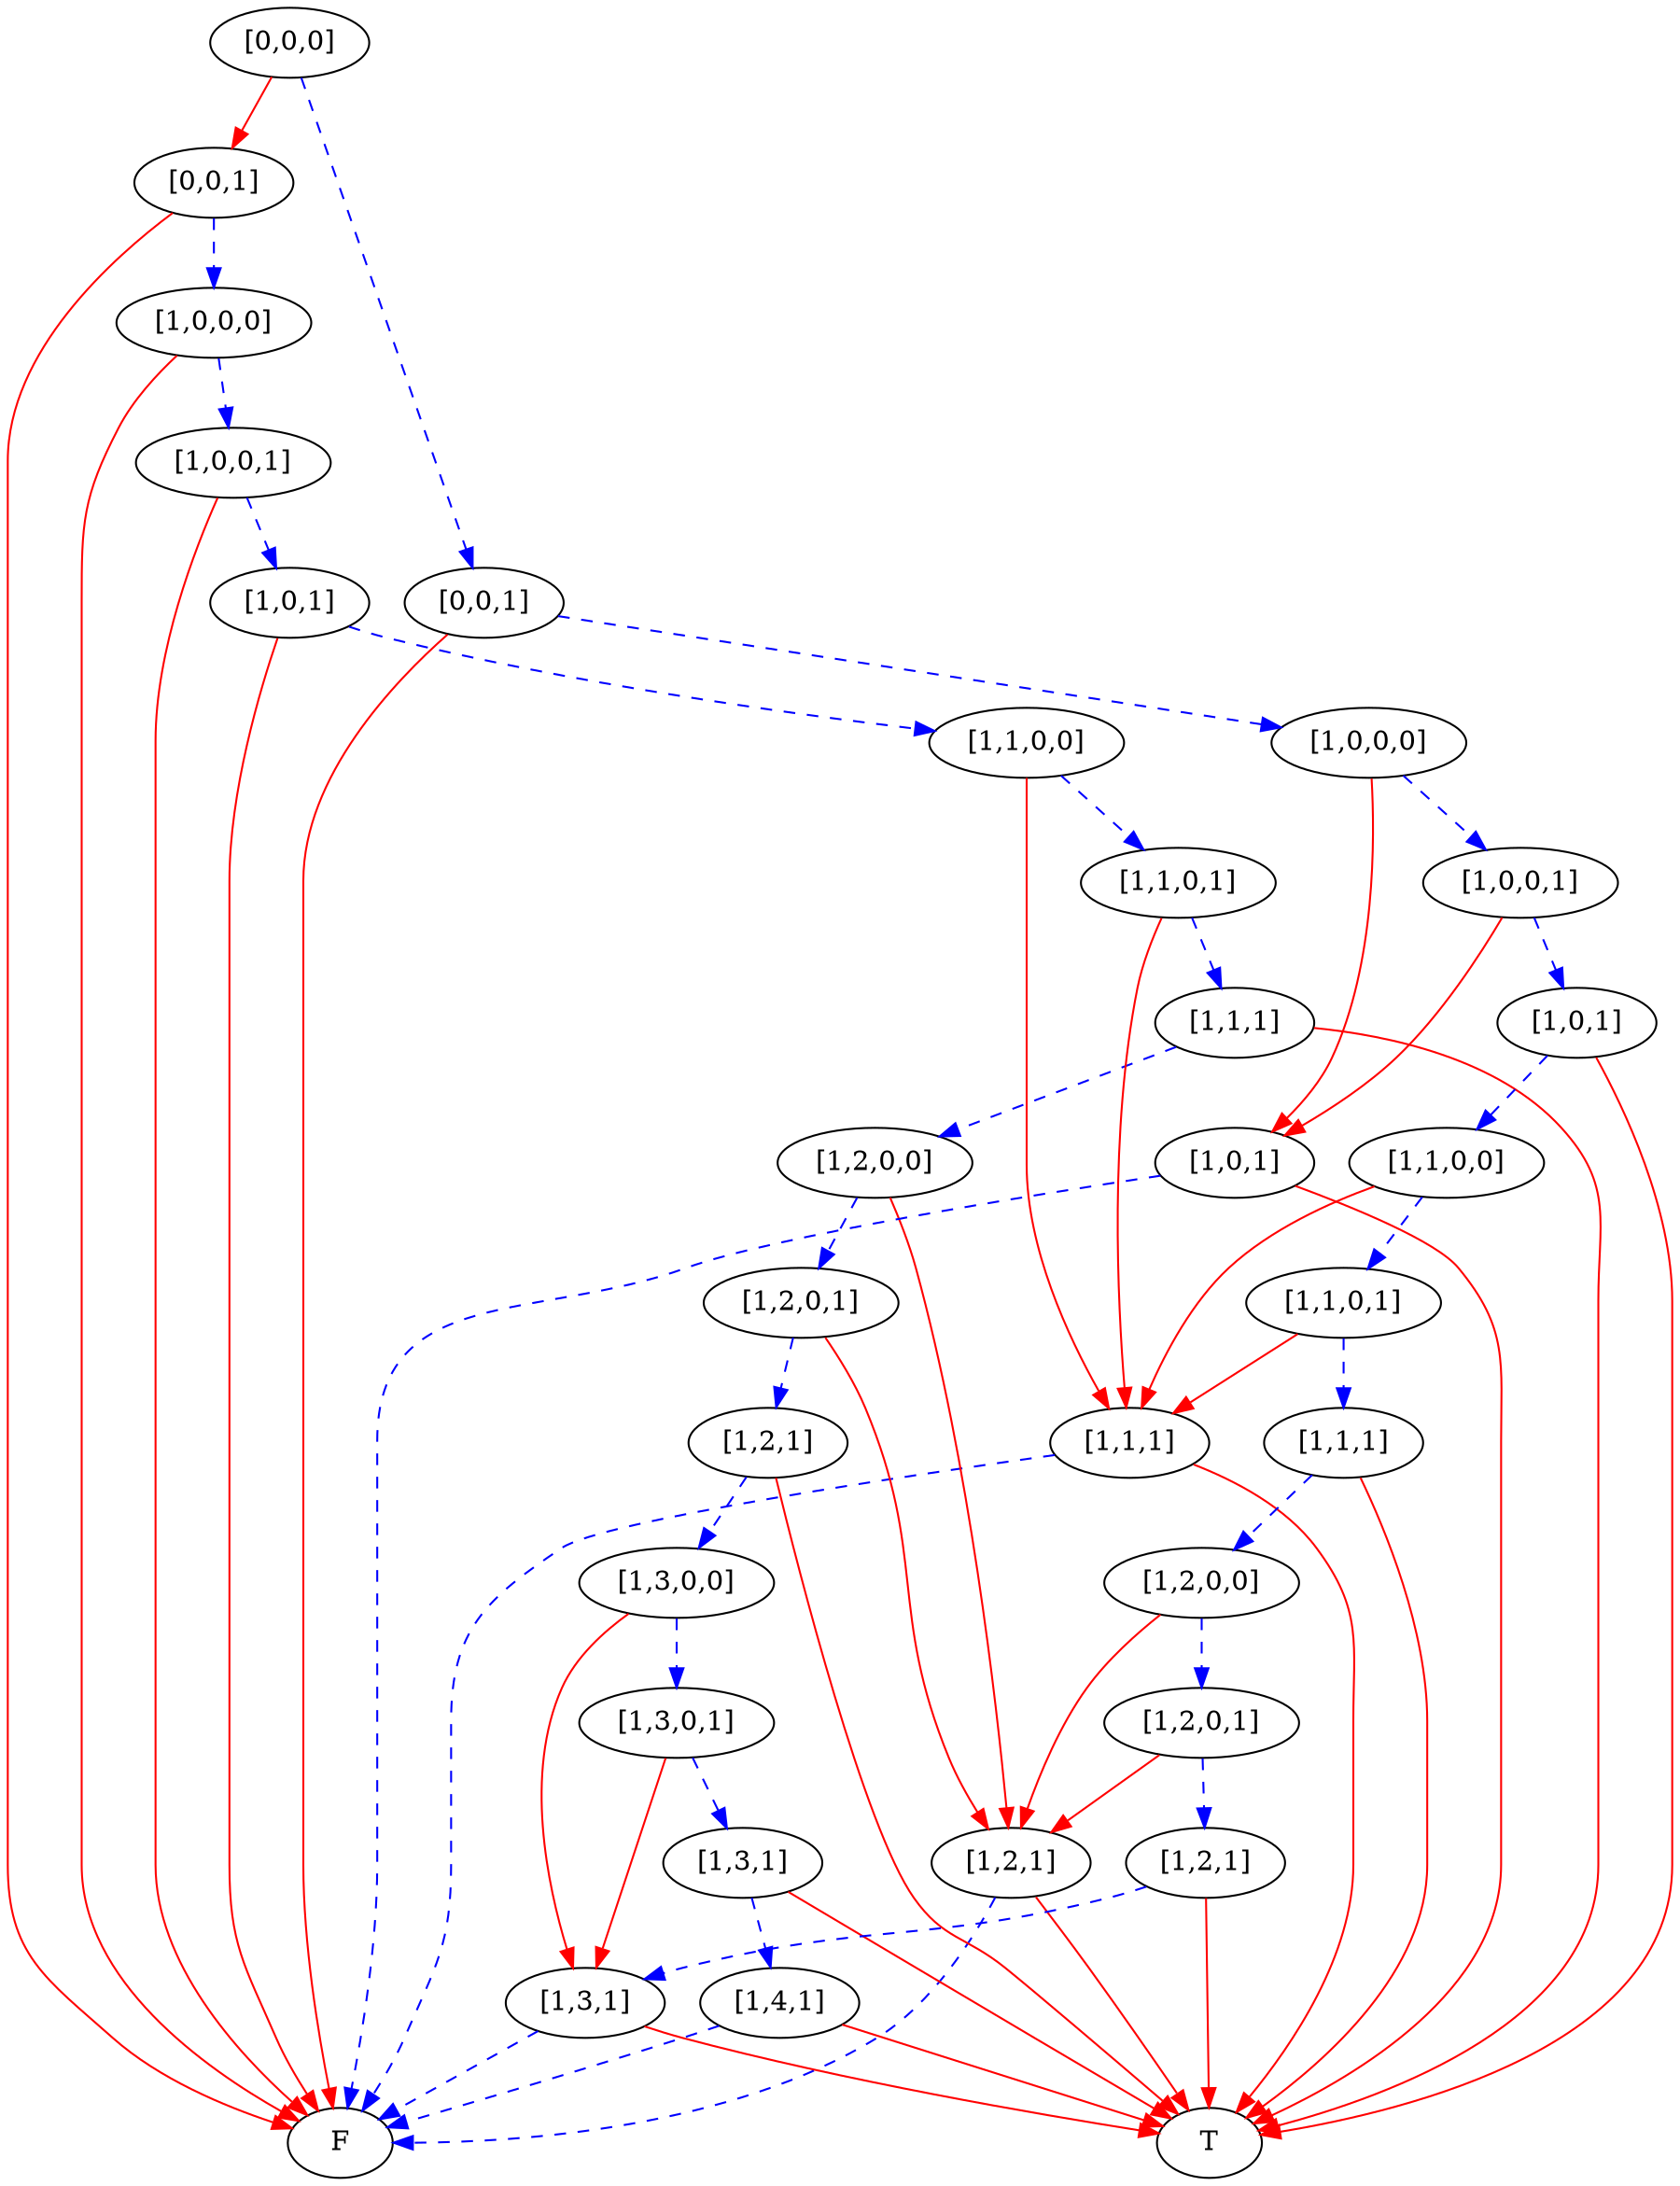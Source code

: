 digraph {
    1 [label=F];
    2 [label=T];
    3 [label="[1,1,1]"];
    4 [label="[1,2,1]"];
    5 [label="[1,3,1]"];
    6 [label="[1,4,1]"];
    7 [label="[1,3,1]"];
    8 [label="[1,3,0,1]"];
    9 [label="[1,3,0,0]"];
    10 [label="[1,2,1]"];
    11 [label="[1,2,0,1]"];
    12 [label="[1,2,0,0]"];
    13 [label="[1,1,1]"];
    14 [label="[1,1,0,1]"];
    15 [label="[1,1,0,0]"];
    16 [label="[1,0,1]"];
    17 [label="[1,0,0,1]"];
    18 [label="[1,0,0,0]"];
    19 [label="[0,0,1]"];
    20 [label="[1,0,1]"];
    21 [label="[1,2,1]"];
    22 [label="[1,2,0,1]"];
    23 [label="[1,2,0,0]"];
    24 [label="[1,1,1]"];
    25 [label="[1,1,0,1]"];
    26 [label="[1,1,0,0]"];
    27 [label="[1,0,1]"];
    28 [label="[1,0,0,1]"];
    29 [label="[1,0,0,0]"];
    30 [label="[0,0,1]"];
    31 [label="[0,0,0]"];
    3 -> 1 [style=dashed
           ,color=blue];
    3 -> 2 [color=red];
    4 -> 1 [style=dashed
           ,color=blue];
    4 -> 2 [color=red];
    5 -> 1 [style=dashed
           ,color=blue];
    5 -> 2 [color=red];
    6 -> 1 [style=dashed
           ,color=blue];
    6 -> 2 [color=red];
    7 -> 6 [style=dashed
           ,color=blue];
    7 -> 2 [color=red];
    8 -> 5 [color=red];
    8 -> 7 [style=dashed
           ,color=blue];
    9 -> 5 [color=red];
    9 -> 8 [style=dashed
           ,color=blue];
    10 -> 9 [style=dashed
            ,color=blue];
    10 -> 2 [color=red];
    11 -> 4 [color=red];
    11 -> 10 [style=dashed
             ,color=blue];
    12 -> 4 [color=red];
    12 -> 11 [style=dashed
             ,color=blue];
    13 -> 12 [style=dashed
             ,color=blue];
    13 -> 2 [color=red];
    14 -> 3 [color=red];
    14 -> 13 [style=dashed
             ,color=blue];
    15 -> 3 [color=red];
    15 -> 14 [style=dashed
             ,color=blue];
    16 -> 15 [style=dashed
             ,color=blue];
    16 -> 1 [color=red];
    17 -> 16 [style=dashed
             ,color=blue];
    17 -> 1 [color=red];
    18 -> 17 [style=dashed
             ,color=blue];
    18 -> 1 [color=red];
    19 -> 18 [style=dashed
             ,color=blue];
    19 -> 1 [color=red];
    20 -> 1 [style=dashed
            ,color=blue];
    20 -> 2 [color=red];
    21 -> 5 [style=dashed
            ,color=blue];
    21 -> 2 [color=red];
    22 -> 4 [color=red];
    22 -> 21 [style=dashed
             ,color=blue];
    23 -> 4 [color=red];
    23 -> 22 [style=dashed
             ,color=blue];
    24 -> 23 [style=dashed
             ,color=blue];
    24 -> 2 [color=red];
    25 -> 3 [color=red];
    25 -> 24 [style=dashed
             ,color=blue];
    26 -> 3 [color=red];
    26 -> 25 [style=dashed
             ,color=blue];
    27 -> 26 [style=dashed
             ,color=blue];
    27 -> 2 [color=red];
    28 -> 20 [color=red];
    28 -> 27 [style=dashed
             ,color=blue];
    29 -> 20 [color=red];
    29 -> 28 [style=dashed
             ,color=blue];
    30 -> 29 [style=dashed
             ,color=blue];
    30 -> 1 [color=red];
    31 -> 19 [color=red];
    31 -> 30 [style=dashed
             ,color=blue];
}